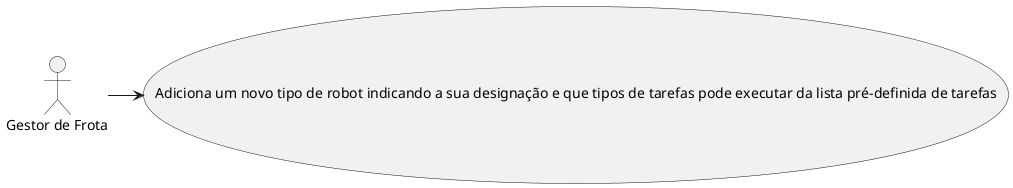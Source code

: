 @startuml
'https://plantuml.com/use-case-diagram



"Gestor de Frota" -> (Adiciona um novo tipo de robot indicando a sua designação e que tipos de tarefas pode executar da lista pré-definida de tarefas)


@enduml